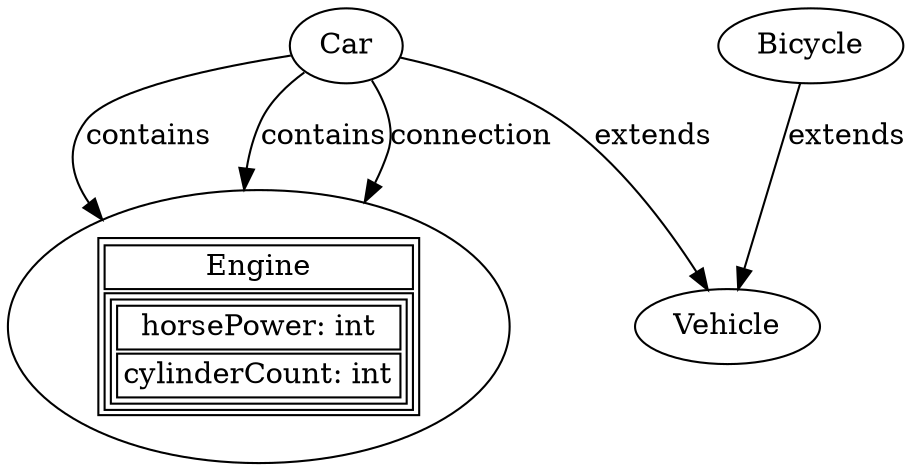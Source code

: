digraph{

	style= "classes.dss";

   Car -> Vehicle [label="extends"]
   Bicycle -> Vehicle [label="extends"]
   Car -> Engine [label="contains"]
   Car -> Engine [label="contains"]

   Vehicle[label="Vehicle"]
   Car[label="Car"]
   Bicycle[label="Bicycle"]
   Engine[label=<<table>
   		<tr>
   			<td>Engine</td>
   		</tr>
   		<tr>
   			<td>
			   	<table class="properties">
					<tr >
					   	<td>horsePower: int</td>
					</tr>
					<tr>
						<td>cylinderCount: int</td>
					</tr>
				</table>
   			</td>
   		</tr>
   		
   	</table>>]
   
    Car -> Engine [label="connection"]
   


}
